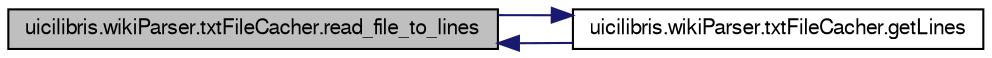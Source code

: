 digraph G
{
  edge [fontname="FreeSans",fontsize="10",labelfontname="FreeSans",labelfontsize="10"];
  node [fontname="FreeSans",fontsize="10",shape=record];
  rankdir="LR";
  Node1 [label="uicilibris.wikiParser.txtFileCacher.read_file_to_lines",height=0.2,width=0.4,color="black", fillcolor="grey75", style="filled" fontcolor="black"];
  Node1 -> Node2 [dir="back",color="midnightblue",fontsize="10",style="solid",fontname="FreeSans"];
  Node2 [label="uicilibris.wikiParser.txtFileCacher.getLines",height=0.2,width=0.4,color="black", fillcolor="white", style="filled",URL="$classuicilibris_1_1wikiParser_1_1txtFileCacher.html#a5d552058a3ae2a60667b53fd826fb89a",tooltip="retrieval of data from the cache."];
  Node2 -> Node1 [dir="back",color="midnightblue",fontsize="10",style="solid",fontname="FreeSans"];
}
